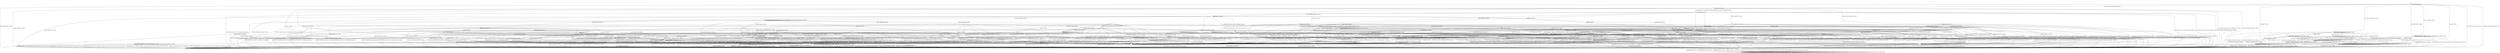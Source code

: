 digraph h11 {
s0 [label="s0"];
s1 [label="s1"];
s2 [label="s2"];
s6 [label="s6"];
s9 [label="s9"];
s11 [label="s11"];
s24 [label="s24"];
s3 [label="s3"];
s4 [label="s4"];
s7 [label="s7"];
s8 [label="s8"];
s10 [label="s10"];
s12 [label="s12"];
s19 [label="s19"];
s35 [label="s35"];
s39 [label="s39"];
s40 [label="s40"];
s5 [label="s5"];
s13 [label="s13"];
s20 [label="s20"];
s21 [label="s21"];
s22 [label="s22"];
s36 [label="s36"];
s37 [label="s37"];
s41 [label="s41"];
s47 [label="s47"];
s54 [label="s54"];
s55 [label="s55"];
s14 [label="s14"];
s15 [label="s15"];
s25 [label="s25"];
s38 [label="s38"];
s44 [label="s44"];
s49 [label="s49"];
s51 [label="s51"];
s56 [label="s56"];
s58 [label="s58"];
s59 [label="s59"];
s63 [label="s63"];
s64 [label="s64"];
s67 [label="s67"];
s16 [label="s16"];
s17 [label="s17"];
s18 [label="s18"];
s23 [label="s23"];
s26 [label="s26"];
s27 [label="s27"];
s28 [label="s28"];
s29 [label="s29"];
s42 [label="s42"];
s52 [label="s52"];
s57 [label="s57"];
s65 [label="s65"];
s68 [label="s68"];
s30 [label="s30"];
s31 [label="s31"];
s32 [label="s32"];
s33 [label="s33"];
s43 [label="s43"];
s45 [label="s45"];
s48 [label="s48"];
s50 [label="s50"];
s60 [label="s60"];
s61 [label="s61"];
s34 [label="s34"];
s46 [label="s46"];
s62 [label="s62"];
s66 [label="s66"];
s53 [label="s53"];
s0 -> s1 [label="RSA_CLIENT_HELLO / HELLO_VERIFY_REQUEST"];
s0 -> s2 [label="RSA_CLIENT_KEY_EXCHANGE / TIMEOUT"];
s0 -> s9 [label="CHANGE_CIPHER_SPEC / TIMEOUT"];
s0 -> s11 [label="FINISHED / TIMEOUT"];
s0 -> s0 [label="APPLICATION / TIMEOUT"];
s0 -> s11 [label="CERTIFICATE / TIMEOUT"];
s0 -> s24 [label="EMPTY_CERTIFICATE / TIMEOUT"];
s0 -> s11 [label="CERTIFICATE_VERIFY / TIMEOUT"];
s0 -> s6 [label="Alert(WARNING,CLOSE_NOTIFY) / TIMEOUT"];
s0 -> s6 [label="Alert(FATAL,UNEXPECTED_MESSAGE) / TIMEOUT"];
s1 -> s3 [label="RSA_CLIENT_HELLO / SERVER_HELLO,CERTIFICATE,CERTIFICATE_REQUEST,SERVER_HELLO_DONE"];
s1 -> s4 [label="RSA_CLIENT_KEY_EXCHANGE / TIMEOUT"];
s1 -> s9 [label="CHANGE_CIPHER_SPEC / TIMEOUT"];
s1 -> s7 [label="FINISHED / TIMEOUT"];
s1 -> s1 [label="APPLICATION / TIMEOUT"];
s1 -> s19 [label="CERTIFICATE / TIMEOUT"];
s1 -> s12 [label="EMPTY_CERTIFICATE / TIMEOUT"];
s1 -> s7 [label="CERTIFICATE_VERIFY / TIMEOUT"];
s1 -> s6 [label="Alert(WARNING,CLOSE_NOTIFY) / Alert(WARNING,CLOSE_NOTIFY)"];
s1 -> s6 [label="Alert(FATAL,UNEXPECTED_MESSAGE) / TIMEOUT"];
s2 -> s39 [label="RSA_CLIENT_HELLO / TIMEOUT"];
s2 -> s11 [label="RSA_CLIENT_KEY_EXCHANGE / TIMEOUT"];
s2 -> s10 [label="CHANGE_CIPHER_SPEC / TIMEOUT"];
s2 -> s35 [label="FINISHED / TIMEOUT"];
s2 -> s2 [label="APPLICATION / TIMEOUT"];
s2 -> s40 [label="CERTIFICATE / TIMEOUT"];
s2 -> s40 [label="EMPTY_CERTIFICATE / TIMEOUT"];
s2 -> s2 [label="CERTIFICATE_VERIFY / TIMEOUT"];
s2 -> s6 [label="Alert(WARNING,CLOSE_NOTIFY) / TIMEOUT"];
s2 -> s6 [label="Alert(FATAL,UNEXPECTED_MESSAGE) / TIMEOUT"];
s6 -> s8 [label="RSA_CLIENT_HELLO / TIMEOUT"];
s6 -> s8 [label="RSA_CLIENT_KEY_EXCHANGE / TIMEOUT"];
s6 -> s8 [label="CHANGE_CIPHER_SPEC / TIMEOUT"];
s6 -> s8 [label="FINISHED / TIMEOUT"];
s6 -> s8 [label="APPLICATION / TIMEOUT"];
s6 -> s8 [label="CERTIFICATE / TIMEOUT"];
s6 -> s8 [label="EMPTY_CERTIFICATE / TIMEOUT"];
s6 -> s8 [label="CERTIFICATE_VERIFY / TIMEOUT"];
s6 -> s8 [label="Alert(WARNING,CLOSE_NOTIFY) / TIMEOUT"];
s6 -> s8 [label="Alert(FATAL,UNEXPECTED_MESSAGE) / TIMEOUT"];
s9 -> s9 [label="RSA_CLIENT_HELLO / TIMEOUT"];
s9 -> s9 [label="RSA_CLIENT_KEY_EXCHANGE / TIMEOUT"];
s9 -> s9 [label="CHANGE_CIPHER_SPEC / TIMEOUT"];
s9 -> s9 [label="FINISHED / TIMEOUT"];
s9 -> s9 [label="APPLICATION / TIMEOUT"];
s9 -> s9 [label="CERTIFICATE / TIMEOUT"];
s9 -> s9 [label="EMPTY_CERTIFICATE / TIMEOUT"];
s9 -> s9 [label="CERTIFICATE_VERIFY / TIMEOUT"];
s9 -> s9 [label="Alert(WARNING,CLOSE_NOTIFY) / TIMEOUT"];
s9 -> s9 [label="Alert(FATAL,UNEXPECTED_MESSAGE) / TIMEOUT"];
s11 -> s11 [label="RSA_CLIENT_HELLO / TIMEOUT"];
s11 -> s11 [label="RSA_CLIENT_KEY_EXCHANGE / TIMEOUT"];
s11 -> s9 [label="CHANGE_CIPHER_SPEC / TIMEOUT"];
s11 -> s11 [label="FINISHED / TIMEOUT"];
s11 -> s11 [label="APPLICATION / TIMEOUT"];
s11 -> s11 [label="CERTIFICATE / TIMEOUT"];
s11 -> s11 [label="EMPTY_CERTIFICATE / TIMEOUT"];
s11 -> s11 [label="CERTIFICATE_VERIFY / TIMEOUT"];
s11 -> s6 [label="Alert(WARNING,CLOSE_NOTIFY) / TIMEOUT"];
s11 -> s6 [label="Alert(FATAL,UNEXPECTED_MESSAGE) / TIMEOUT"];
s24 -> s24 [label="RSA_CLIENT_HELLO / TIMEOUT"];
s24 -> s40 [label="RSA_CLIENT_KEY_EXCHANGE / TIMEOUT"];
s24 -> s10 [label="CHANGE_CIPHER_SPEC / TIMEOUT"];
s24 -> s40 [label="FINISHED / TIMEOUT"];
s24 -> s24 [label="APPLICATION / TIMEOUT"];
s24 -> s11 [label="CERTIFICATE / TIMEOUT"];
s24 -> s11 [label="EMPTY_CERTIFICATE / TIMEOUT"];
s24 -> s24 [label="CERTIFICATE_VERIFY / TIMEOUT"];
s24 -> s6 [label="Alert(WARNING,CLOSE_NOTIFY) / TIMEOUT"];
s24 -> s6 [label="Alert(FATAL,UNEXPECTED_MESSAGE) / TIMEOUT"];
s3 -> s6 [label="RSA_CLIENT_HELLO / Alert(FATAL,UNEXPECTED_MESSAGE)"];
s3 -> s13 [label="RSA_CLIENT_KEY_EXCHANGE / TIMEOUT"];
s3 -> s9 [label="CHANGE_CIPHER_SPEC / TIMEOUT"];
s3 -> s7 [label="FINISHED / TIMEOUT"];
s3 -> s3 [label="APPLICATION / TIMEOUT"];
s3 -> s54 [label="CERTIFICATE / TIMEOUT"];
s3 -> s20 [label="EMPTY_CERTIFICATE / TIMEOUT"];
s3 -> s7 [label="CERTIFICATE_VERIFY / TIMEOUT"];
s3 -> s6 [label="Alert(WARNING,CLOSE_NOTIFY) / Alert(WARNING,CLOSE_NOTIFY)"];
s3 -> s6 [label="Alert(FATAL,UNEXPECTED_MESSAGE) / TIMEOUT"];
s4 -> s41 [label="RSA_CLIENT_HELLO / TIMEOUT"];
s4 -> s7 [label="RSA_CLIENT_KEY_EXCHANGE / TIMEOUT"];
s4 -> s5 [label="CHANGE_CIPHER_SPEC / TIMEOUT"];
s4 -> s21 [label="FINISHED / TIMEOUT"];
s4 -> s4 [label="APPLICATION / TIMEOUT"];
s4 -> s22 [label="CERTIFICATE / TIMEOUT"];
s4 -> s22 [label="EMPTY_CERTIFICATE / TIMEOUT"];
s4 -> s55 [label="CERTIFICATE_VERIFY / TIMEOUT"];
s4 -> s6 [label="Alert(WARNING,CLOSE_NOTIFY) / Alert(WARNING,CLOSE_NOTIFY)"];
s4 -> s6 [label="Alert(FATAL,UNEXPECTED_MESSAGE) / TIMEOUT"];
s7 -> s7 [label="RSA_CLIENT_HELLO / TIMEOUT"];
s7 -> s7 [label="RSA_CLIENT_KEY_EXCHANGE / TIMEOUT"];
s7 -> s9 [label="CHANGE_CIPHER_SPEC / TIMEOUT"];
s7 -> s7 [label="FINISHED / TIMEOUT"];
s7 -> s7 [label="APPLICATION / TIMEOUT"];
s7 -> s7 [label="CERTIFICATE / TIMEOUT"];
s7 -> s7 [label="EMPTY_CERTIFICATE / TIMEOUT"];
s7 -> s7 [label="CERTIFICATE_VERIFY / TIMEOUT"];
s7 -> s6 [label="Alert(WARNING,CLOSE_NOTIFY) / Alert(WARNING,CLOSE_NOTIFY)"];
s7 -> s6 [label="Alert(FATAL,UNEXPECTED_MESSAGE) / TIMEOUT"];
s8 -> s8 [label="RSA_CLIENT_HELLO / SOCKET_CLOSED"];
s8 -> s8 [label="RSA_CLIENT_KEY_EXCHANGE / SOCKET_CLOSED"];
s8 -> s8 [label="CHANGE_CIPHER_SPEC / SOCKET_CLOSED"];
s8 -> s8 [label="FINISHED / SOCKET_CLOSED"];
s8 -> s8 [label="APPLICATION / SOCKET_CLOSED"];
s8 -> s8 [label="CERTIFICATE / SOCKET_CLOSED"];
s8 -> s8 [label="EMPTY_CERTIFICATE / SOCKET_CLOSED"];
s8 -> s8 [label="CERTIFICATE_VERIFY / SOCKET_CLOSED"];
s8 -> s8 [label="Alert(WARNING,CLOSE_NOTIFY) / SOCKET_CLOSED"];
s8 -> s8 [label="Alert(FATAL,UNEXPECTED_MESSAGE) / SOCKET_CLOSED"];
s10 -> s6 [label="RSA_CLIENT_HELLO / TIMEOUT"];
s10 -> s6 [label="RSA_CLIENT_KEY_EXCHANGE / TIMEOUT"];
s10 -> s9 [label="CHANGE_CIPHER_SPEC / TIMEOUT"];
s10 -> s6 [label="FINISHED / TIMEOUT"];
s10 -> s10 [label="APPLICATION / TIMEOUT"];
s10 -> s6 [label="CERTIFICATE / TIMEOUT"];
s10 -> s6 [label="EMPTY_CERTIFICATE / TIMEOUT"];
s10 -> s6 [label="CERTIFICATE_VERIFY / TIMEOUT"];
s10 -> s10 [label="Alert(WARNING,CLOSE_NOTIFY) / TIMEOUT"];
s10 -> s10 [label="Alert(FATAL,UNEXPECTED_MESSAGE) / TIMEOUT"];
s12 -> s47 [label="RSA_CLIENT_HELLO / TIMEOUT"];
s12 -> s22 [label="RSA_CLIENT_KEY_EXCHANGE / TIMEOUT"];
s12 -> s5 [label="CHANGE_CIPHER_SPEC / TIMEOUT"];
s12 -> s36 [label="FINISHED / TIMEOUT"];
s12 -> s12 [label="APPLICATION / TIMEOUT"];
s12 -> s7 [label="CERTIFICATE / TIMEOUT"];
s12 -> s7 [label="EMPTY_CERTIFICATE / TIMEOUT"];
s12 -> s37 [label="CERTIFICATE_VERIFY / TIMEOUT"];
s12 -> s6 [label="Alert(WARNING,CLOSE_NOTIFY) / Alert(WARNING,CLOSE_NOTIFY)"];
s12 -> s6 [label="Alert(FATAL,UNEXPECTED_MESSAGE) / TIMEOUT"];
s19 -> s19 [label="RSA_CLIENT_HELLO / TIMEOUT"];
s19 -> s54 [label="RSA_CLIENT_KEY_EXCHANGE / TIMEOUT"];
s19 -> s9 [label="CHANGE_CIPHER_SPEC / TIMEOUT"];
s19 -> s19 [label="FINISHED / TIMEOUT"];
s19 -> s19 [label="APPLICATION / TIMEOUT"];
s19 -> s7 [label="CERTIFICATE / TIMEOUT"];
s19 -> s7 [label="EMPTY_CERTIFICATE / TIMEOUT"];
s19 -> s37 [label="CERTIFICATE_VERIFY / TIMEOUT"];
s19 -> s6 [label="Alert(WARNING,CLOSE_NOTIFY) / Alert(WARNING,CLOSE_NOTIFY)"];
s19 -> s6 [label="Alert(FATAL,UNEXPECTED_MESSAGE) / TIMEOUT"];
s35 -> s40 [label="RSA_CLIENT_HELLO / TIMEOUT"];
s35 -> s11 [label="RSA_CLIENT_KEY_EXCHANGE / TIMEOUT"];
s35 -> s10 [label="CHANGE_CIPHER_SPEC / TIMEOUT"];
s35 -> s11 [label="FINISHED / TIMEOUT"];
s35 -> s35 [label="APPLICATION / TIMEOUT"];
s35 -> s40 [label="CERTIFICATE / TIMEOUT"];
s35 -> s40 [label="EMPTY_CERTIFICATE / TIMEOUT"];
s35 -> s35 [label="CERTIFICATE_VERIFY / TIMEOUT"];
s35 -> s6 [label="Alert(WARNING,CLOSE_NOTIFY) / TIMEOUT"];
s35 -> s6 [label="Alert(FATAL,UNEXPECTED_MESSAGE) / TIMEOUT"];
s39 -> s11 [label="RSA_CLIENT_HELLO / TIMEOUT"];
s39 -> s11 [label="RSA_CLIENT_KEY_EXCHANGE / TIMEOUT"];
s39 -> s10 [label="CHANGE_CIPHER_SPEC / TIMEOUT"];
s39 -> s40 [label="FINISHED / TIMEOUT"];
s39 -> s39 [label="APPLICATION / TIMEOUT"];
s39 -> s40 [label="CERTIFICATE / TIMEOUT"];
s39 -> s40 [label="EMPTY_CERTIFICATE / TIMEOUT"];
s39 -> s39 [label="CERTIFICATE_VERIFY / TIMEOUT"];
s39 -> s6 [label="Alert(WARNING,CLOSE_NOTIFY) / TIMEOUT"];
s39 -> s6 [label="Alert(FATAL,UNEXPECTED_MESSAGE) / TIMEOUT"];
s40 -> s40 [label="RSA_CLIENT_HELLO / TIMEOUT"];
s40 -> s11 [label="RSA_CLIENT_KEY_EXCHANGE / TIMEOUT"];
s40 -> s10 [label="CHANGE_CIPHER_SPEC / TIMEOUT"];
s40 -> s40 [label="FINISHED / TIMEOUT"];
s40 -> s40 [label="APPLICATION / TIMEOUT"];
s40 -> s11 [label="CERTIFICATE / TIMEOUT"];
s40 -> s11 [label="EMPTY_CERTIFICATE / TIMEOUT"];
s40 -> s40 [label="CERTIFICATE_VERIFY / TIMEOUT"];
s40 -> s6 [label="Alert(WARNING,CLOSE_NOTIFY) / TIMEOUT"];
s40 -> s6 [label="Alert(FATAL,UNEXPECTED_MESSAGE) / TIMEOUT"];
s5 -> s6 [label="RSA_CLIENT_HELLO / Alert(FATAL,UNEXPECTED_MESSAGE)"];
s5 -> s6 [label="RSA_CLIENT_KEY_EXCHANGE / Alert(FATAL,UNEXPECTED_MESSAGE)"];
s5 -> s9 [label="CHANGE_CIPHER_SPEC / TIMEOUT"];
s5 -> s6 [label="FINISHED / Alert(FATAL,UNEXPECTED_MESSAGE)"];
s5 -> s5 [label="APPLICATION / TIMEOUT"];
s5 -> s6 [label="CERTIFICATE / Alert(FATAL,UNEXPECTED_MESSAGE)"];
s5 -> s6 [label="EMPTY_CERTIFICATE / Alert(FATAL,UNEXPECTED_MESSAGE)"];
s5 -> s6 [label="CERTIFICATE_VERIFY / Alert(FATAL,UNEXPECTED_MESSAGE)"];
s5 -> s5 [label="Alert(WARNING,CLOSE_NOTIFY) / TIMEOUT"];
s5 -> s5 [label="Alert(FATAL,UNEXPECTED_MESSAGE) / TIMEOUT"];
s13 -> s41 [label="RSA_CLIENT_HELLO / TIMEOUT"];
s13 -> s7 [label="RSA_CLIENT_KEY_EXCHANGE / TIMEOUT"];
s13 -> s14 [label="CHANGE_CIPHER_SPEC / TIMEOUT"];
s13 -> s21 [label="FINISHED / TIMEOUT"];
s13 -> s13 [label="APPLICATION / TIMEOUT"];
s13 -> s25 [label="CERTIFICATE / TIMEOUT"];
s13 -> s56 [label="EMPTY_CERTIFICATE / TIMEOUT"];
s13 -> s15 [label="CERTIFICATE_VERIFY / TIMEOUT"];
s13 -> s6 [label="Alert(WARNING,CLOSE_NOTIFY) / Alert(WARNING,CLOSE_NOTIFY)"];
s13 -> s6 [label="Alert(FATAL,UNEXPECTED_MESSAGE) / TIMEOUT"];
s20 -> s47 [label="RSA_CLIENT_HELLO / TIMEOUT"];
s20 -> s56 [label="RSA_CLIENT_KEY_EXCHANGE / TIMEOUT"];
s20 -> s5 [label="CHANGE_CIPHER_SPEC / TIMEOUT"];
s20 -> s36 [label="FINISHED / TIMEOUT"];
s20 -> s20 [label="APPLICATION / TIMEOUT"];
s20 -> s7 [label="CERTIFICATE / TIMEOUT"];
s20 -> s7 [label="EMPTY_CERTIFICATE / TIMEOUT"];
s20 -> s38 [label="CERTIFICATE_VERIFY / TIMEOUT"];
s20 -> s6 [label="Alert(WARNING,CLOSE_NOTIFY) / Alert(WARNING,CLOSE_NOTIFY)"];
s20 -> s6 [label="Alert(FATAL,UNEXPECTED_MESSAGE) / TIMEOUT"];
s21 -> s44 [label="RSA_CLIENT_HELLO / TIMEOUT"];
s21 -> s7 [label="RSA_CLIENT_KEY_EXCHANGE / TIMEOUT"];
s21 -> s5 [label="CHANGE_CIPHER_SPEC / TIMEOUT"];
s21 -> s7 [label="FINISHED / TIMEOUT"];
s21 -> s21 [label="APPLICATION / TIMEOUT"];
s21 -> s49 [label="CERTIFICATE / TIMEOUT"];
s21 -> s49 [label="EMPTY_CERTIFICATE / TIMEOUT"];
s21 -> s58 [label="CERTIFICATE_VERIFY / TIMEOUT"];
s21 -> s6 [label="Alert(WARNING,CLOSE_NOTIFY) / Alert(WARNING,CLOSE_NOTIFY)"];
s21 -> s6 [label="Alert(FATAL,UNEXPECTED_MESSAGE) / TIMEOUT"];
s22 -> s49 [label="RSA_CLIENT_HELLO / TIMEOUT"];
s22 -> s7 [label="RSA_CLIENT_KEY_EXCHANGE / TIMEOUT"];
s22 -> s5 [label="CHANGE_CIPHER_SPEC / TIMEOUT"];
s22 -> s49 [label="FINISHED / TIMEOUT"];
s22 -> s22 [label="APPLICATION / TIMEOUT"];
s22 -> s7 [label="CERTIFICATE / TIMEOUT"];
s22 -> s7 [label="EMPTY_CERTIFICATE / TIMEOUT"];
s22 -> s59 [label="CERTIFICATE_VERIFY / TIMEOUT"];
s22 -> s6 [label="Alert(WARNING,CLOSE_NOTIFY) / Alert(WARNING,CLOSE_NOTIFY)"];
s22 -> s6 [label="Alert(FATAL,UNEXPECTED_MESSAGE) / TIMEOUT"];
s36 -> s67 [label="RSA_CLIENT_HELLO / TIMEOUT"];
s36 -> s49 [label="RSA_CLIENT_KEY_EXCHANGE / TIMEOUT"];
s36 -> s5 [label="CHANGE_CIPHER_SPEC / TIMEOUT"];
s36 -> s7 [label="FINISHED / TIMEOUT"];
s36 -> s36 [label="APPLICATION / TIMEOUT"];
s36 -> s7 [label="CERTIFICATE / TIMEOUT"];
s36 -> s7 [label="EMPTY_CERTIFICATE / TIMEOUT"];
s36 -> s63 [label="CERTIFICATE_VERIFY / TIMEOUT"];
s36 -> s6 [label="Alert(WARNING,CLOSE_NOTIFY) / Alert(WARNING,CLOSE_NOTIFY)"];
s36 -> s6 [label="Alert(FATAL,UNEXPECTED_MESSAGE) / TIMEOUT"];
s37 -> s51 [label="RSA_CLIENT_HELLO / TIMEOUT"];
s37 -> s59 [label="RSA_CLIENT_KEY_EXCHANGE / TIMEOUT"];
s37 -> s5 [label="CHANGE_CIPHER_SPEC / TIMEOUT"];
s37 -> s63 [label="FINISHED / TIMEOUT"];
s37 -> s37 [label="APPLICATION / TIMEOUT"];
s37 -> s7 [label="CERTIFICATE / TIMEOUT"];
s37 -> s7 [label="EMPTY_CERTIFICATE / TIMEOUT"];
s37 -> s7 [label="CERTIFICATE_VERIFY / TIMEOUT"];
s37 -> s6 [label="Alert(WARNING,CLOSE_NOTIFY) / Alert(WARNING,CLOSE_NOTIFY)"];
s37 -> s6 [label="Alert(FATAL,UNEXPECTED_MESSAGE) / TIMEOUT"];
s41 -> s7 [label="RSA_CLIENT_HELLO / TIMEOUT"];
s41 -> s7 [label="RSA_CLIENT_KEY_EXCHANGE / TIMEOUT"];
s41 -> s5 [label="CHANGE_CIPHER_SPEC / TIMEOUT"];
s41 -> s44 [label="FINISHED / TIMEOUT"];
s41 -> s41 [label="APPLICATION / TIMEOUT"];
s41 -> s49 [label="CERTIFICATE / TIMEOUT"];
s41 -> s49 [label="EMPTY_CERTIFICATE / TIMEOUT"];
s41 -> s64 [label="CERTIFICATE_VERIFY / TIMEOUT"];
s41 -> s6 [label="Alert(WARNING,CLOSE_NOTIFY) / Alert(WARNING,CLOSE_NOTIFY)"];
s41 -> s6 [label="Alert(FATAL,UNEXPECTED_MESSAGE) / TIMEOUT"];
s47 -> s7 [label="RSA_CLIENT_HELLO / TIMEOUT"];
s47 -> s49 [label="RSA_CLIENT_KEY_EXCHANGE / TIMEOUT"];
s47 -> s5 [label="CHANGE_CIPHER_SPEC / TIMEOUT"];
s47 -> s67 [label="FINISHED / TIMEOUT"];
s47 -> s47 [label="APPLICATION / TIMEOUT"];
s47 -> s7 [label="CERTIFICATE / TIMEOUT"];
s47 -> s7 [label="EMPTY_CERTIFICATE / TIMEOUT"];
s47 -> s51 [label="CERTIFICATE_VERIFY / TIMEOUT"];
s47 -> s6 [label="Alert(WARNING,CLOSE_NOTIFY) / Alert(WARNING,CLOSE_NOTIFY)"];
s47 -> s6 [label="Alert(FATAL,UNEXPECTED_MESSAGE) / TIMEOUT"];
s54 -> s19 [label="RSA_CLIENT_HELLO / TIMEOUT"];
s54 -> s7 [label="RSA_CLIENT_KEY_EXCHANGE / TIMEOUT"];
s54 -> s9 [label="CHANGE_CIPHER_SPEC / TIMEOUT"];
s54 -> s19 [label="FINISHED / TIMEOUT"];
s54 -> s54 [label="APPLICATION / TIMEOUT"];
s54 -> s7 [label="CERTIFICATE / TIMEOUT"];
s54 -> s7 [label="EMPTY_CERTIFICATE / TIMEOUT"];
s54 -> s37 [label="CERTIFICATE_VERIFY / TIMEOUT"];
s54 -> s6 [label="Alert(WARNING,CLOSE_NOTIFY) / Alert(WARNING,CLOSE_NOTIFY)"];
s54 -> s6 [label="Alert(FATAL,UNEXPECTED_MESSAGE) / TIMEOUT"];
s55 -> s64 [label="RSA_CLIENT_HELLO / TIMEOUT"];
s55 -> s7 [label="RSA_CLIENT_KEY_EXCHANGE / TIMEOUT"];
s55 -> s5 [label="CHANGE_CIPHER_SPEC / TIMEOUT"];
s55 -> s58 [label="FINISHED / TIMEOUT"];
s55 -> s55 [label="APPLICATION / TIMEOUT"];
s55 -> s59 [label="CERTIFICATE / TIMEOUT"];
s55 -> s59 [label="EMPTY_CERTIFICATE / TIMEOUT"];
s55 -> s7 [label="CERTIFICATE_VERIFY / TIMEOUT"];
s55 -> s6 [label="Alert(WARNING,CLOSE_NOTIFY) / Alert(WARNING,CLOSE_NOTIFY)"];
s55 -> s6 [label="Alert(FATAL,UNEXPECTED_MESSAGE) / TIMEOUT"];
s14 -> s26 [label="RSA_CLIENT_HELLO / TIMEOUT"];
s14 -> s7 [label="RSA_CLIENT_KEY_EXCHANGE / TIMEOUT"];
s14 -> s9 [label="CHANGE_CIPHER_SPEC / TIMEOUT"];
s14 -> s16 [label="FINISHED / CHANGE_CIPHER_SPEC,FINISHED,CHANGE_CIPHER_SPEC,FINISHED"];
s14 -> s14 [label="APPLICATION / TIMEOUT"];
s14 -> s27 [label="CERTIFICATE / TIMEOUT"];
s14 -> s57 [label="EMPTY_CERTIFICATE / TIMEOUT"];
s14 -> s28 [label="CERTIFICATE_VERIFY / TIMEOUT"];
s14 -> s14 [label="Alert(WARNING,CLOSE_NOTIFY) / TIMEOUT"];
s14 -> s14 [label="Alert(FATAL,UNEXPECTED_MESSAGE) / TIMEOUT"];
s15 -> s42 [label="RSA_CLIENT_HELLO / TIMEOUT"];
s15 -> s7 [label="RSA_CLIENT_KEY_EXCHANGE / TIMEOUT"];
s15 -> s17 [label="CHANGE_CIPHER_SPEC / TIMEOUT"];
s15 -> s18 [label="FINISHED / TIMEOUT"];
s15 -> s15 [label="APPLICATION / TIMEOUT"];
s15 -> s23 [label="CERTIFICATE / TIMEOUT"];
s15 -> s23 [label="EMPTY_CERTIFICATE / TIMEOUT"];
s15 -> s7 [label="CERTIFICATE_VERIFY / TIMEOUT"];
s15 -> s6 [label="Alert(WARNING,CLOSE_NOTIFY) / Alert(WARNING,CLOSE_NOTIFY)"];
s15 -> s6 [label="Alert(FATAL,UNEXPECTED_MESSAGE) / TIMEOUT"];
s25 -> s49 [label="RSA_CLIENT_HELLO / TIMEOUT"];
s25 -> s7 [label="RSA_CLIENT_KEY_EXCHANGE / TIMEOUT"];
s25 -> s29 [label="CHANGE_CIPHER_SPEC / TIMEOUT"];
s25 -> s49 [label="FINISHED / TIMEOUT"];
s25 -> s25 [label="APPLICATION / TIMEOUT"];
s25 -> s7 [label="CERTIFICATE / TIMEOUT"];
s25 -> s7 [label="EMPTY_CERTIFICATE / TIMEOUT"];
s25 -> s25 [label="CERTIFICATE_VERIFY / TIMEOUT"];
s25 -> s6 [label="Alert(WARNING,CLOSE_NOTIFY) / Alert(WARNING,CLOSE_NOTIFY)"];
s25 -> s6 [label="Alert(FATAL,UNEXPECTED_MESSAGE) / TIMEOUT"];
s38 -> s52 [label="RSA_CLIENT_HELLO / TIMEOUT"];
s38 -> s23 [label="RSA_CLIENT_KEY_EXCHANGE / TIMEOUT"];
s38 -> s17 [label="CHANGE_CIPHER_SPEC / TIMEOUT"];
s38 -> s38 [label="FINISHED / TIMEOUT"];
s38 -> s38 [label="APPLICATION / TIMEOUT"];
s38 -> s7 [label="CERTIFICATE / TIMEOUT"];
s38 -> s7 [label="EMPTY_CERTIFICATE / TIMEOUT"];
s38 -> s7 [label="CERTIFICATE_VERIFY / TIMEOUT"];
s38 -> s6 [label="Alert(WARNING,CLOSE_NOTIFY) / Alert(WARNING,CLOSE_NOTIFY)"];
s38 -> s6 [label="Alert(FATAL,UNEXPECTED_MESSAGE) / TIMEOUT"];
s44 -> s7 [label="RSA_CLIENT_HELLO / TIMEOUT"];
s44 -> s7 [label="RSA_CLIENT_KEY_EXCHANGE / TIMEOUT"];
s44 -> s5 [label="CHANGE_CIPHER_SPEC / TIMEOUT"];
s44 -> s7 [label="FINISHED / TIMEOUT"];
s44 -> s44 [label="APPLICATION / TIMEOUT"];
s44 -> s49 [label="CERTIFICATE / TIMEOUT"];
s44 -> s49 [label="EMPTY_CERTIFICATE / TIMEOUT"];
s44 -> s65 [label="CERTIFICATE_VERIFY / TIMEOUT"];
s44 -> s6 [label="Alert(WARNING,CLOSE_NOTIFY) / Alert(WARNING,CLOSE_NOTIFY)"];
s44 -> s6 [label="Alert(FATAL,UNEXPECTED_MESSAGE) / TIMEOUT"];
s49 -> s49 [label="RSA_CLIENT_HELLO / TIMEOUT"];
s49 -> s7 [label="RSA_CLIENT_KEY_EXCHANGE / TIMEOUT"];
s49 -> s5 [label="CHANGE_CIPHER_SPEC / TIMEOUT"];
s49 -> s7 [label="FINISHED / TIMEOUT"];
s49 -> s49 [label="APPLICATION / TIMEOUT"];
s49 -> s7 [label="CERTIFICATE / TIMEOUT"];
s49 -> s7 [label="EMPTY_CERTIFICATE / TIMEOUT"];
s49 -> s68 [label="CERTIFICATE_VERIFY / TIMEOUT"];
s49 -> s6 [label="Alert(WARNING,CLOSE_NOTIFY) / Alert(WARNING,CLOSE_NOTIFY)"];
s49 -> s6 [label="Alert(FATAL,UNEXPECTED_MESSAGE) / TIMEOUT"];
s51 -> s7 [label="RSA_CLIENT_HELLO / TIMEOUT"];
s51 -> s68 [label="RSA_CLIENT_KEY_EXCHANGE / TIMEOUT"];
s51 -> s5 [label="CHANGE_CIPHER_SPEC / TIMEOUT"];
s51 -> s68 [label="FINISHED / TIMEOUT"];
s51 -> s51 [label="APPLICATION / TIMEOUT"];
s51 -> s7 [label="CERTIFICATE / TIMEOUT"];
s51 -> s7 [label="EMPTY_CERTIFICATE / TIMEOUT"];
s51 -> s7 [label="CERTIFICATE_VERIFY / TIMEOUT"];
s51 -> s6 [label="Alert(WARNING,CLOSE_NOTIFY) / Alert(WARNING,CLOSE_NOTIFY)"];
s51 -> s6 [label="Alert(FATAL,UNEXPECTED_MESSAGE) / TIMEOUT"];
s56 -> s49 [label="RSA_CLIENT_HELLO / TIMEOUT"];
s56 -> s7 [label="RSA_CLIENT_KEY_EXCHANGE / TIMEOUT"];
s56 -> s29 [label="CHANGE_CIPHER_SPEC / TIMEOUT"];
s56 -> s49 [label="FINISHED / TIMEOUT"];
s56 -> s56 [label="APPLICATION / TIMEOUT"];
s56 -> s7 [label="CERTIFICATE / TIMEOUT"];
s56 -> s7 [label="EMPTY_CERTIFICATE / TIMEOUT"];
s56 -> s23 [label="CERTIFICATE_VERIFY / TIMEOUT"];
s56 -> s6 [label="Alert(WARNING,CLOSE_NOTIFY) / Alert(WARNING,CLOSE_NOTIFY)"];
s56 -> s6 [label="Alert(FATAL,UNEXPECTED_MESSAGE) / TIMEOUT"];
s58 -> s65 [label="RSA_CLIENT_HELLO / TIMEOUT"];
s58 -> s7 [label="RSA_CLIENT_KEY_EXCHANGE / TIMEOUT"];
s58 -> s5 [label="CHANGE_CIPHER_SPEC / TIMEOUT"];
s58 -> s7 [label="FINISHED / TIMEOUT"];
s58 -> s58 [label="APPLICATION / TIMEOUT"];
s58 -> s68 [label="CERTIFICATE / TIMEOUT"];
s58 -> s68 [label="EMPTY_CERTIFICATE / TIMEOUT"];
s58 -> s7 [label="CERTIFICATE_VERIFY / TIMEOUT"];
s58 -> s6 [label="Alert(WARNING,CLOSE_NOTIFY) / Alert(WARNING,CLOSE_NOTIFY)"];
s58 -> s6 [label="Alert(FATAL,UNEXPECTED_MESSAGE) / TIMEOUT"];
s59 -> s68 [label="RSA_CLIENT_HELLO / TIMEOUT"];
s59 -> s7 [label="RSA_CLIENT_KEY_EXCHANGE / TIMEOUT"];
s59 -> s5 [label="CHANGE_CIPHER_SPEC / TIMEOUT"];
s59 -> s68 [label="FINISHED / TIMEOUT"];
s59 -> s59 [label="APPLICATION / TIMEOUT"];
s59 -> s7 [label="CERTIFICATE / TIMEOUT"];
s59 -> s7 [label="EMPTY_CERTIFICATE / TIMEOUT"];
s59 -> s7 [label="CERTIFICATE_VERIFY / TIMEOUT"];
s59 -> s6 [label="Alert(WARNING,CLOSE_NOTIFY) / Alert(WARNING,CLOSE_NOTIFY)"];
s59 -> s6 [label="Alert(FATAL,UNEXPECTED_MESSAGE) / TIMEOUT"];
s63 -> s68 [label="RSA_CLIENT_HELLO / TIMEOUT"];
s63 -> s68 [label="RSA_CLIENT_KEY_EXCHANGE / TIMEOUT"];
s63 -> s5 [label="CHANGE_CIPHER_SPEC / TIMEOUT"];
s63 -> s7 [label="FINISHED / TIMEOUT"];
s63 -> s63 [label="APPLICATION / TIMEOUT"];
s63 -> s7 [label="CERTIFICATE / TIMEOUT"];
s63 -> s7 [label="EMPTY_CERTIFICATE / TIMEOUT"];
s63 -> s7 [label="CERTIFICATE_VERIFY / TIMEOUT"];
s63 -> s6 [label="Alert(WARNING,CLOSE_NOTIFY) / Alert(WARNING,CLOSE_NOTIFY)"];
s63 -> s6 [label="Alert(FATAL,UNEXPECTED_MESSAGE) / TIMEOUT"];
s64 -> s7 [label="RSA_CLIENT_HELLO / TIMEOUT"];
s64 -> s7 [label="RSA_CLIENT_KEY_EXCHANGE / TIMEOUT"];
s64 -> s5 [label="CHANGE_CIPHER_SPEC / TIMEOUT"];
s64 -> s65 [label="FINISHED / TIMEOUT"];
s64 -> s64 [label="APPLICATION / TIMEOUT"];
s64 -> s68 [label="CERTIFICATE / TIMEOUT"];
s64 -> s68 [label="EMPTY_CERTIFICATE / TIMEOUT"];
s64 -> s7 [label="CERTIFICATE_VERIFY / TIMEOUT"];
s64 -> s6 [label="Alert(WARNING,CLOSE_NOTIFY) / Alert(WARNING,CLOSE_NOTIFY)"];
s64 -> s6 [label="Alert(FATAL,UNEXPECTED_MESSAGE) / TIMEOUT"];
s67 -> s7 [label="RSA_CLIENT_HELLO / TIMEOUT"];
s67 -> s49 [label="RSA_CLIENT_KEY_EXCHANGE / TIMEOUT"];
s67 -> s5 [label="CHANGE_CIPHER_SPEC / TIMEOUT"];
s67 -> s7 [label="FINISHED / TIMEOUT"];
s67 -> s67 [label="APPLICATION / TIMEOUT"];
s67 -> s7 [label="CERTIFICATE / TIMEOUT"];
s67 -> s7 [label="EMPTY_CERTIFICATE / TIMEOUT"];
s67 -> s68 [label="CERTIFICATE_VERIFY / TIMEOUT"];
s67 -> s6 [label="Alert(WARNING,CLOSE_NOTIFY) / Alert(WARNING,CLOSE_NOTIFY)"];
s67 -> s6 [label="Alert(FATAL,UNEXPECTED_MESSAGE) / TIMEOUT"];
s16 -> s16 [label="RSA_CLIENT_HELLO / TIMEOUT"];
s16 -> s16 [label="RSA_CLIENT_KEY_EXCHANGE / TIMEOUT"];
s16 -> s9 [label="CHANGE_CIPHER_SPEC / TIMEOUT"];
s16 -> s16 [label="FINISHED / TIMEOUT"];
s16 -> s6 [label="APPLICATION / APPLICATION"];
s16 -> s16 [label="CERTIFICATE / TIMEOUT"];
s16 -> s16 [label="EMPTY_CERTIFICATE / TIMEOUT"];
s16 -> s16 [label="CERTIFICATE_VERIFY / TIMEOUT"];
s16 -> s6 [label="Alert(WARNING,CLOSE_NOTIFY) / TIMEOUT"];
s16 -> s6 [label="Alert(FATAL,UNEXPECTED_MESSAGE) / TIMEOUT"];
s17 -> s6 [label="RSA_CLIENT_HELLO / Alert(FATAL,HANDSHAKE_FAILURE)"];
s17 -> s6 [label="RSA_CLIENT_KEY_EXCHANGE / Alert(FATAL,HANDSHAKE_FAILURE)"];
s17 -> s9 [label="CHANGE_CIPHER_SPEC / TIMEOUT"];
s17 -> s6 [label="FINISHED / Alert(FATAL,HANDSHAKE_FAILURE)"];
s17 -> s17 [label="APPLICATION / TIMEOUT"];
s17 -> s6 [label="CERTIFICATE / Alert(FATAL,HANDSHAKE_FAILURE)"];
s17 -> s6 [label="EMPTY_CERTIFICATE / Alert(FATAL,HANDSHAKE_FAILURE)"];
s17 -> s6 [label="CERTIFICATE_VERIFY / Alert(FATAL,HANDSHAKE_FAILURE)"];
s17 -> s17 [label="Alert(WARNING,CLOSE_NOTIFY) / TIMEOUT"];
s17 -> s17 [label="Alert(FATAL,UNEXPECTED_MESSAGE) / TIMEOUT"];
s18 -> s43 [label="RSA_CLIENT_HELLO / TIMEOUT"];
s18 -> s7 [label="RSA_CLIENT_KEY_EXCHANGE / TIMEOUT"];
s18 -> s17 [label="CHANGE_CIPHER_SPEC / TIMEOUT"];
s18 -> s7 [label="FINISHED / TIMEOUT"];
s18 -> s18 [label="APPLICATION / TIMEOUT"];
s18 -> s48 [label="CERTIFICATE / TIMEOUT"];
s18 -> s48 [label="EMPTY_CERTIFICATE / TIMEOUT"];
s18 -> s7 [label="CERTIFICATE_VERIFY / TIMEOUT"];
s18 -> s6 [label="Alert(WARNING,CLOSE_NOTIFY) / Alert(WARNING,CLOSE_NOTIFY)"];
s18 -> s6 [label="Alert(FATAL,UNEXPECTED_MESSAGE) / TIMEOUT"];
s23 -> s48 [label="RSA_CLIENT_HELLO / TIMEOUT"];
s23 -> s7 [label="RSA_CLIENT_KEY_EXCHANGE / TIMEOUT"];
s23 -> s17 [label="CHANGE_CIPHER_SPEC / TIMEOUT"];
s23 -> s48 [label="FINISHED / TIMEOUT"];
s23 -> s23 [label="APPLICATION / TIMEOUT"];
s23 -> s7 [label="CERTIFICATE / TIMEOUT"];
s23 -> s7 [label="EMPTY_CERTIFICATE / TIMEOUT"];
s23 -> s7 [label="CERTIFICATE_VERIFY / TIMEOUT"];
s23 -> s6 [label="Alert(WARNING,CLOSE_NOTIFY) / Alert(WARNING,CLOSE_NOTIFY)"];
s23 -> s6 [label="Alert(FATAL,UNEXPECTED_MESSAGE) / TIMEOUT"];
s26 -> s7 [label="RSA_CLIENT_HELLO / TIMEOUT"];
s26 -> s7 [label="RSA_CLIENT_KEY_EXCHANGE / TIMEOUT"];
s26 -> s5 [label="CHANGE_CIPHER_SPEC / TIMEOUT"];
s26 -> s30 [label="FINISHED / TIMEOUT"];
s26 -> s7 [label="APPLICATION / TIMEOUT"];
s26 -> s50 [label="CERTIFICATE / TIMEOUT"];
s26 -> s50 [label="EMPTY_CERTIFICATE / TIMEOUT"];
s26 -> s60 [label="CERTIFICATE_VERIFY / TIMEOUT"];
s26 -> s6 [label="Alert(WARNING,CLOSE_NOTIFY) / Alert(WARNING,CLOSE_NOTIFY)"];
s26 -> s6 [label="Alert(FATAL,UNEXPECTED_MESSAGE) / TIMEOUT"];
s27 -> s50 [label="RSA_CLIENT_HELLO / TIMEOUT"];
s27 -> s7 [label="RSA_CLIENT_KEY_EXCHANGE / TIMEOUT"];
s27 -> s5 [label="CHANGE_CIPHER_SPEC / TIMEOUT"];
s27 -> s31 [label="FINISHED / TIMEOUT"];
s27 -> s7 [label="APPLICATION / TIMEOUT"];
s27 -> s7 [label="CERTIFICATE / TIMEOUT"];
s27 -> s7 [label="EMPTY_CERTIFICATE / TIMEOUT"];
s27 -> s61 [label="CERTIFICATE_VERIFY / TIMEOUT"];
s27 -> s6 [label="Alert(WARNING,CLOSE_NOTIFY) / Alert(WARNING,CLOSE_NOTIFY)"];
s27 -> s6 [label="Alert(FATAL,UNEXPECTED_MESSAGE) / TIMEOUT"];
s28 -> s45 [label="RSA_CLIENT_HELLO / TIMEOUT"];
s28 -> s7 [label="RSA_CLIENT_KEY_EXCHANGE / TIMEOUT"];
s28 -> s17 [label="CHANGE_CIPHER_SPEC / TIMEOUT"];
s28 -> s32 [label="FINISHED / TIMEOUT"];
s28 -> s7 [label="APPLICATION / TIMEOUT"];
s28 -> s33 [label="CERTIFICATE / TIMEOUT"];
s28 -> s33 [label="EMPTY_CERTIFICATE / TIMEOUT"];
s28 -> s7 [label="CERTIFICATE_VERIFY / TIMEOUT"];
s28 -> s6 [label="Alert(WARNING,CLOSE_NOTIFY) / Alert(WARNING,CLOSE_NOTIFY)"];
s28 -> s6 [label="Alert(FATAL,UNEXPECTED_MESSAGE) / TIMEOUT"];
s29 -> s7 [label="RSA_CLIENT_HELLO / TIMEOUT"];
s29 -> s7 [label="RSA_CLIENT_KEY_EXCHANGE / TIMEOUT"];
s29 -> s9 [label="CHANGE_CIPHER_SPEC / TIMEOUT"];
s29 -> s16 [label="FINISHED / CHANGE_CIPHER_SPEC,FINISHED,CHANGE_CIPHER_SPEC,FINISHED"];
s29 -> s29 [label="APPLICATION / TIMEOUT"];
s29 -> s7 [label="CERTIFICATE / TIMEOUT"];
s29 -> s7 [label="EMPTY_CERTIFICATE / TIMEOUT"];
s29 -> s7 [label="CERTIFICATE_VERIFY / TIMEOUT"];
s29 -> s29 [label="Alert(WARNING,CLOSE_NOTIFY) / TIMEOUT"];
s29 -> s29 [label="Alert(FATAL,UNEXPECTED_MESSAGE) / TIMEOUT"];
s42 -> s7 [label="RSA_CLIENT_HELLO / TIMEOUT"];
s42 -> s7 [label="RSA_CLIENT_KEY_EXCHANGE / TIMEOUT"];
s42 -> s17 [label="CHANGE_CIPHER_SPEC / TIMEOUT"];
s42 -> s43 [label="FINISHED / TIMEOUT"];
s42 -> s42 [label="APPLICATION / TIMEOUT"];
s42 -> s48 [label="CERTIFICATE / TIMEOUT"];
s42 -> s48 [label="EMPTY_CERTIFICATE / TIMEOUT"];
s42 -> s7 [label="CERTIFICATE_VERIFY / TIMEOUT"];
s42 -> s6 [label="Alert(WARNING,CLOSE_NOTIFY) / Alert(WARNING,CLOSE_NOTIFY)"];
s42 -> s6 [label="Alert(FATAL,UNEXPECTED_MESSAGE) / TIMEOUT"];
s52 -> s7 [label="RSA_CLIENT_HELLO / TIMEOUT"];
s52 -> s48 [label="RSA_CLIENT_KEY_EXCHANGE / TIMEOUT"];
s52 -> s17 [label="CHANGE_CIPHER_SPEC / TIMEOUT"];
s52 -> s48 [label="FINISHED / TIMEOUT"];
s52 -> s52 [label="APPLICATION / TIMEOUT"];
s52 -> s7 [label="CERTIFICATE / TIMEOUT"];
s52 -> s7 [label="EMPTY_CERTIFICATE / TIMEOUT"];
s52 -> s7 [label="CERTIFICATE_VERIFY / TIMEOUT"];
s52 -> s6 [label="Alert(WARNING,CLOSE_NOTIFY) / Alert(WARNING,CLOSE_NOTIFY)"];
s52 -> s6 [label="Alert(FATAL,UNEXPECTED_MESSAGE) / TIMEOUT"];
s57 -> s50 [label="RSA_CLIENT_HELLO / TIMEOUT"];
s57 -> s7 [label="RSA_CLIENT_KEY_EXCHANGE / TIMEOUT"];
s57 -> s5 [label="CHANGE_CIPHER_SPEC / TIMEOUT"];
s57 -> s31 [label="FINISHED / TIMEOUT"];
s57 -> s7 [label="APPLICATION / TIMEOUT"];
s57 -> s7 [label="CERTIFICATE / TIMEOUT"];
s57 -> s7 [label="EMPTY_CERTIFICATE / TIMEOUT"];
s57 -> s33 [label="CERTIFICATE_VERIFY / TIMEOUT"];
s57 -> s6 [label="Alert(WARNING,CLOSE_NOTIFY) / Alert(WARNING,CLOSE_NOTIFY)"];
s57 -> s6 [label="Alert(FATAL,UNEXPECTED_MESSAGE) / TIMEOUT"];
s65 -> s7 [label="RSA_CLIENT_HELLO / TIMEOUT"];
s65 -> s7 [label="RSA_CLIENT_KEY_EXCHANGE / TIMEOUT"];
s65 -> s5 [label="CHANGE_CIPHER_SPEC / TIMEOUT"];
s65 -> s7 [label="FINISHED / TIMEOUT"];
s65 -> s65 [label="APPLICATION / TIMEOUT"];
s65 -> s68 [label="CERTIFICATE / TIMEOUT"];
s65 -> s68 [label="EMPTY_CERTIFICATE / TIMEOUT"];
s65 -> s7 [label="CERTIFICATE_VERIFY / TIMEOUT"];
s65 -> s6 [label="Alert(WARNING,CLOSE_NOTIFY) / Alert(WARNING,CLOSE_NOTIFY)"];
s65 -> s6 [label="Alert(FATAL,UNEXPECTED_MESSAGE) / TIMEOUT"];
s68 -> s68 [label="RSA_CLIENT_HELLO / TIMEOUT"];
s68 -> s7 [label="RSA_CLIENT_KEY_EXCHANGE / TIMEOUT"];
s68 -> s5 [label="CHANGE_CIPHER_SPEC / TIMEOUT"];
s68 -> s7 [label="FINISHED / TIMEOUT"];
s68 -> s68 [label="APPLICATION / TIMEOUT"];
s68 -> s7 [label="CERTIFICATE / TIMEOUT"];
s68 -> s7 [label="EMPTY_CERTIFICATE / TIMEOUT"];
s68 -> s7 [label="CERTIFICATE_VERIFY / TIMEOUT"];
s68 -> s6 [label="Alert(WARNING,CLOSE_NOTIFY) / Alert(WARNING,CLOSE_NOTIFY)"];
s68 -> s6 [label="Alert(FATAL,UNEXPECTED_MESSAGE) / TIMEOUT"];
s30 -> s7 [label="RSA_CLIENT_HELLO / TIMEOUT"];
s30 -> s7 [label="RSA_CLIENT_KEY_EXCHANGE / TIMEOUT"];
s30 -> s5 [label="CHANGE_CIPHER_SPEC / TIMEOUT"];
s30 -> s7 [label="FINISHED / TIMEOUT"];
s30 -> s7 [label="APPLICATION / TIMEOUT"];
s30 -> s50 [label="CERTIFICATE / TIMEOUT"];
s30 -> s50 [label="EMPTY_CERTIFICATE / TIMEOUT"];
s30 -> s62 [label="CERTIFICATE_VERIFY / TIMEOUT"];
s30 -> s6 [label="Alert(WARNING,CLOSE_NOTIFY) / Alert(WARNING,CLOSE_NOTIFY)"];
s30 -> s6 [label="Alert(FATAL,UNEXPECTED_MESSAGE) / TIMEOUT"];
s31 -> s31 [label="RSA_CLIENT_HELLO / TIMEOUT"];
s31 -> s7 [label="RSA_CLIENT_KEY_EXCHANGE / TIMEOUT"];
s31 -> s34 [label="CHANGE_CIPHER_SPEC / TIMEOUT"];
s31 -> s7 [label="FINISHED / TIMEOUT"];
s31 -> s7 [label="APPLICATION / TIMEOUT"];
s31 -> s7 [label="CERTIFICATE / TIMEOUT"];
s31 -> s7 [label="EMPTY_CERTIFICATE / TIMEOUT"];
s31 -> s31 [label="CERTIFICATE_VERIFY / TIMEOUT"];
s31 -> s6 [label="Alert(WARNING,CLOSE_NOTIFY) / Alert(WARNING,CLOSE_NOTIFY)"];
s31 -> s6 [label="Alert(FATAL,UNEXPECTED_MESSAGE) / TIMEOUT"];
s32 -> s46 [label="RSA_CLIENT_HELLO / TIMEOUT"];
s32 -> s7 [label="RSA_CLIENT_KEY_EXCHANGE / TIMEOUT"];
s32 -> s17 [label="CHANGE_CIPHER_SPEC / TIMEOUT"];
s32 -> s7 [label="FINISHED / TIMEOUT"];
s32 -> s7 [label="APPLICATION / TIMEOUT"];
s32 -> s48 [label="CERTIFICATE / TIMEOUT"];
s32 -> s48 [label="EMPTY_CERTIFICATE / TIMEOUT"];
s32 -> s7 [label="CERTIFICATE_VERIFY / TIMEOUT"];
s32 -> s6 [label="Alert(WARNING,CLOSE_NOTIFY) / Alert(WARNING,CLOSE_NOTIFY)"];
s32 -> s6 [label="Alert(FATAL,UNEXPECTED_MESSAGE) / TIMEOUT"];
s33 -> s45 [label="RSA_CLIENT_HELLO / TIMEOUT"];
s33 -> s7 [label="RSA_CLIENT_KEY_EXCHANGE / TIMEOUT"];
s33 -> s17 [label="CHANGE_CIPHER_SPEC / TIMEOUT"];
s33 -> s48 [label="FINISHED / TIMEOUT"];
s33 -> s7 [label="APPLICATION / TIMEOUT"];
s33 -> s7 [label="CERTIFICATE / TIMEOUT"];
s33 -> s7 [label="EMPTY_CERTIFICATE / TIMEOUT"];
s33 -> s7 [label="CERTIFICATE_VERIFY / TIMEOUT"];
s33 -> s6 [label="Alert(WARNING,CLOSE_NOTIFY) / Alert(WARNING,CLOSE_NOTIFY)"];
s33 -> s6 [label="Alert(FATAL,UNEXPECTED_MESSAGE) / TIMEOUT"];
s43 -> s7 [label="RSA_CLIENT_HELLO / TIMEOUT"];
s43 -> s7 [label="RSA_CLIENT_KEY_EXCHANGE / TIMEOUT"];
s43 -> s17 [label="CHANGE_CIPHER_SPEC / TIMEOUT"];
s43 -> s7 [label="FINISHED / TIMEOUT"];
s43 -> s43 [label="APPLICATION / TIMEOUT"];
s43 -> s48 [label="CERTIFICATE / TIMEOUT"];
s43 -> s48 [label="EMPTY_CERTIFICATE / TIMEOUT"];
s43 -> s7 [label="CERTIFICATE_VERIFY / TIMEOUT"];
s43 -> s6 [label="Alert(WARNING,CLOSE_NOTIFY) / Alert(WARNING,CLOSE_NOTIFY)"];
s43 -> s6 [label="Alert(FATAL,UNEXPECTED_MESSAGE) / TIMEOUT"];
s45 -> s7 [label="RSA_CLIENT_HELLO / TIMEOUT"];
s45 -> s7 [label="RSA_CLIENT_KEY_EXCHANGE / TIMEOUT"];
s45 -> s17 [label="CHANGE_CIPHER_SPEC / TIMEOUT"];
s45 -> s46 [label="FINISHED / TIMEOUT"];
s45 -> s7 [label="APPLICATION / TIMEOUT"];
s45 -> s45 [label="CERTIFICATE / TIMEOUT"];
s45 -> s45 [label="EMPTY_CERTIFICATE / TIMEOUT"];
s45 -> s7 [label="CERTIFICATE_VERIFY / TIMEOUT"];
s45 -> s6 [label="Alert(WARNING,CLOSE_NOTIFY) / Alert(WARNING,CLOSE_NOTIFY)"];
s45 -> s6 [label="Alert(FATAL,UNEXPECTED_MESSAGE) / TIMEOUT"];
s48 -> s48 [label="RSA_CLIENT_HELLO / TIMEOUT"];
s48 -> s7 [label="RSA_CLIENT_KEY_EXCHANGE / TIMEOUT"];
s48 -> s17 [label="CHANGE_CIPHER_SPEC / TIMEOUT"];
s48 -> s7 [label="FINISHED / TIMEOUT"];
s48 -> s48 [label="APPLICATION / TIMEOUT"];
s48 -> s7 [label="CERTIFICATE / TIMEOUT"];
s48 -> s7 [label="EMPTY_CERTIFICATE / TIMEOUT"];
s48 -> s7 [label="CERTIFICATE_VERIFY / TIMEOUT"];
s48 -> s6 [label="Alert(WARNING,CLOSE_NOTIFY) / Alert(WARNING,CLOSE_NOTIFY)"];
s48 -> s6 [label="Alert(FATAL,UNEXPECTED_MESSAGE) / TIMEOUT"];
s50 -> s7 [label="RSA_CLIENT_HELLO / TIMEOUT"];
s50 -> s7 [label="RSA_CLIENT_KEY_EXCHANGE / TIMEOUT"];
s50 -> s5 [label="CHANGE_CIPHER_SPEC / TIMEOUT"];
s50 -> s50 [label="FINISHED / TIMEOUT"];
s50 -> s7 [label="APPLICATION / TIMEOUT"];
s50 -> s7 [label="CERTIFICATE / TIMEOUT"];
s50 -> s7 [label="EMPTY_CERTIFICATE / TIMEOUT"];
s50 -> s66 [label="CERTIFICATE_VERIFY / TIMEOUT"];
s50 -> s6 [label="Alert(WARNING,CLOSE_NOTIFY) / Alert(WARNING,CLOSE_NOTIFY)"];
s50 -> s6 [label="Alert(FATAL,UNEXPECTED_MESSAGE) / TIMEOUT"];
s60 -> s7 [label="RSA_CLIENT_HELLO / TIMEOUT"];
s60 -> s7 [label="RSA_CLIENT_KEY_EXCHANGE / TIMEOUT"];
s60 -> s5 [label="CHANGE_CIPHER_SPEC / TIMEOUT"];
s60 -> s62 [label="FINISHED / TIMEOUT"];
s60 -> s7 [label="APPLICATION / TIMEOUT"];
s60 -> s66 [label="CERTIFICATE / TIMEOUT"];
s60 -> s66 [label="EMPTY_CERTIFICATE / TIMEOUT"];
s60 -> s7 [label="CERTIFICATE_VERIFY / TIMEOUT"];
s60 -> s6 [label="Alert(WARNING,CLOSE_NOTIFY) / Alert(WARNING,CLOSE_NOTIFY)"];
s60 -> s6 [label="Alert(FATAL,UNEXPECTED_MESSAGE) / TIMEOUT"];
s61 -> s66 [label="RSA_CLIENT_HELLO / TIMEOUT"];
s61 -> s7 [label="RSA_CLIENT_KEY_EXCHANGE / TIMEOUT"];
s61 -> s5 [label="CHANGE_CIPHER_SPEC / TIMEOUT"];
s61 -> s31 [label="FINISHED / TIMEOUT"];
s61 -> s7 [label="APPLICATION / TIMEOUT"];
s61 -> s7 [label="CERTIFICATE / TIMEOUT"];
s61 -> s7 [label="EMPTY_CERTIFICATE / TIMEOUT"];
s61 -> s7 [label="CERTIFICATE_VERIFY / TIMEOUT"];
s61 -> s6 [label="Alert(WARNING,CLOSE_NOTIFY) / Alert(WARNING,CLOSE_NOTIFY)"];
s61 -> s6 [label="Alert(FATAL,UNEXPECTED_MESSAGE) / TIMEOUT"];
s34 -> s9 [label="RSA_CLIENT_HELLO / CHANGE_CIPHER_SPEC,FINISHED,CHANGE_CIPHER_SPEC,FINISHED"];
s34 -> s9 [label="RSA_CLIENT_KEY_EXCHANGE / CHANGE_CIPHER_SPEC,UNKNOWN_MESSAGE,CHANGE_CIPHER_SPEC,UNKNOWN_MESSAGE"];
s34 -> s9 [label="CHANGE_CIPHER_SPEC / TIMEOUT"];
s34 -> s9 [label="FINISHED / CHANGE_CIPHER_SPEC,FINISHED,CHANGE_CIPHER_SPEC,FINISHED"];
s34 -> s34 [label="APPLICATION / TIMEOUT"];
s34 -> s9 [label="CERTIFICATE / CHANGE_CIPHER_SPEC,FINISHED,CHANGE_CIPHER_SPEC,FINISHED"];
s34 -> s9 [label="EMPTY_CERTIFICATE / CHANGE_CIPHER_SPEC,FINISHED,CHANGE_CIPHER_SPEC,FINISHED"];
s34 -> s9 [label="CERTIFICATE_VERIFY / CHANGE_CIPHER_SPEC,FINISHED,CHANGE_CIPHER_SPEC,FINISHED"];
s34 -> s34 [label="Alert(WARNING,CLOSE_NOTIFY) / TIMEOUT"];
s34 -> s34 [label="Alert(FATAL,UNEXPECTED_MESSAGE) / TIMEOUT"];
s46 -> s7 [label="RSA_CLIENT_HELLO / TIMEOUT"];
s46 -> s7 [label="RSA_CLIENT_KEY_EXCHANGE / TIMEOUT"];
s46 -> s17 [label="CHANGE_CIPHER_SPEC / TIMEOUT"];
s46 -> s7 [label="FINISHED / TIMEOUT"];
s46 -> s7 [label="APPLICATION / TIMEOUT"];
s46 -> s53 [label="CERTIFICATE / TIMEOUT"];
s46 -> s53 [label="EMPTY_CERTIFICATE / TIMEOUT"];
s46 -> s7 [label="CERTIFICATE_VERIFY / TIMEOUT"];
s46 -> s6 [label="Alert(WARNING,CLOSE_NOTIFY) / Alert(WARNING,CLOSE_NOTIFY)"];
s46 -> s6 [label="Alert(FATAL,UNEXPECTED_MESSAGE) / TIMEOUT"];
s62 -> s7 [label="RSA_CLIENT_HELLO / TIMEOUT"];
s62 -> s7 [label="RSA_CLIENT_KEY_EXCHANGE / TIMEOUT"];
s62 -> s5 [label="CHANGE_CIPHER_SPEC / TIMEOUT"];
s62 -> s7 [label="FINISHED / TIMEOUT"];
s62 -> s7 [label="APPLICATION / TIMEOUT"];
s62 -> s66 [label="CERTIFICATE / TIMEOUT"];
s62 -> s66 [label="EMPTY_CERTIFICATE / TIMEOUT"];
s62 -> s7 [label="CERTIFICATE_VERIFY / TIMEOUT"];
s62 -> s6 [label="Alert(WARNING,CLOSE_NOTIFY) / Alert(WARNING,CLOSE_NOTIFY)"];
s62 -> s6 [label="Alert(FATAL,UNEXPECTED_MESSAGE) / TIMEOUT"];
s66 -> s7 [label="RSA_CLIENT_HELLO / TIMEOUT"];
s66 -> s7 [label="RSA_CLIENT_KEY_EXCHANGE / TIMEOUT"];
s66 -> s5 [label="CHANGE_CIPHER_SPEC / TIMEOUT"];
s66 -> s66 [label="FINISHED / TIMEOUT"];
s66 -> s7 [label="APPLICATION / TIMEOUT"];
s66 -> s7 [label="CERTIFICATE / TIMEOUT"];
s66 -> s7 [label="EMPTY_CERTIFICATE / TIMEOUT"];
s66 -> s7 [label="CERTIFICATE_VERIFY / TIMEOUT"];
s66 -> s6 [label="Alert(WARNING,CLOSE_NOTIFY) / Alert(WARNING,CLOSE_NOTIFY)"];
s66 -> s6 [label="Alert(FATAL,UNEXPECTED_MESSAGE) / TIMEOUT"];
s53 -> s7 [label="RSA_CLIENT_HELLO / TIMEOUT"];
s53 -> s7 [label="RSA_CLIENT_KEY_EXCHANGE / TIMEOUT"];
s53 -> s17 [label="CHANGE_CIPHER_SPEC / TIMEOUT"];
s53 -> s7 [label="FINISHED / TIMEOUT"];
s53 -> s7 [label="APPLICATION / TIMEOUT"];
s53 -> s7 [label="CERTIFICATE / TIMEOUT"];
s53 -> s7 [label="EMPTY_CERTIFICATE / TIMEOUT"];
s53 -> s7 [label="CERTIFICATE_VERIFY / TIMEOUT"];
s53 -> s6 [label="Alert(WARNING,CLOSE_NOTIFY) / Alert(WARNING,CLOSE_NOTIFY)"];
s53 -> s6 [label="Alert(FATAL,UNEXPECTED_MESSAGE) / TIMEOUT"];
__start0 [shape=none, label=""];
__start0 -> s0 [label=""];
}
